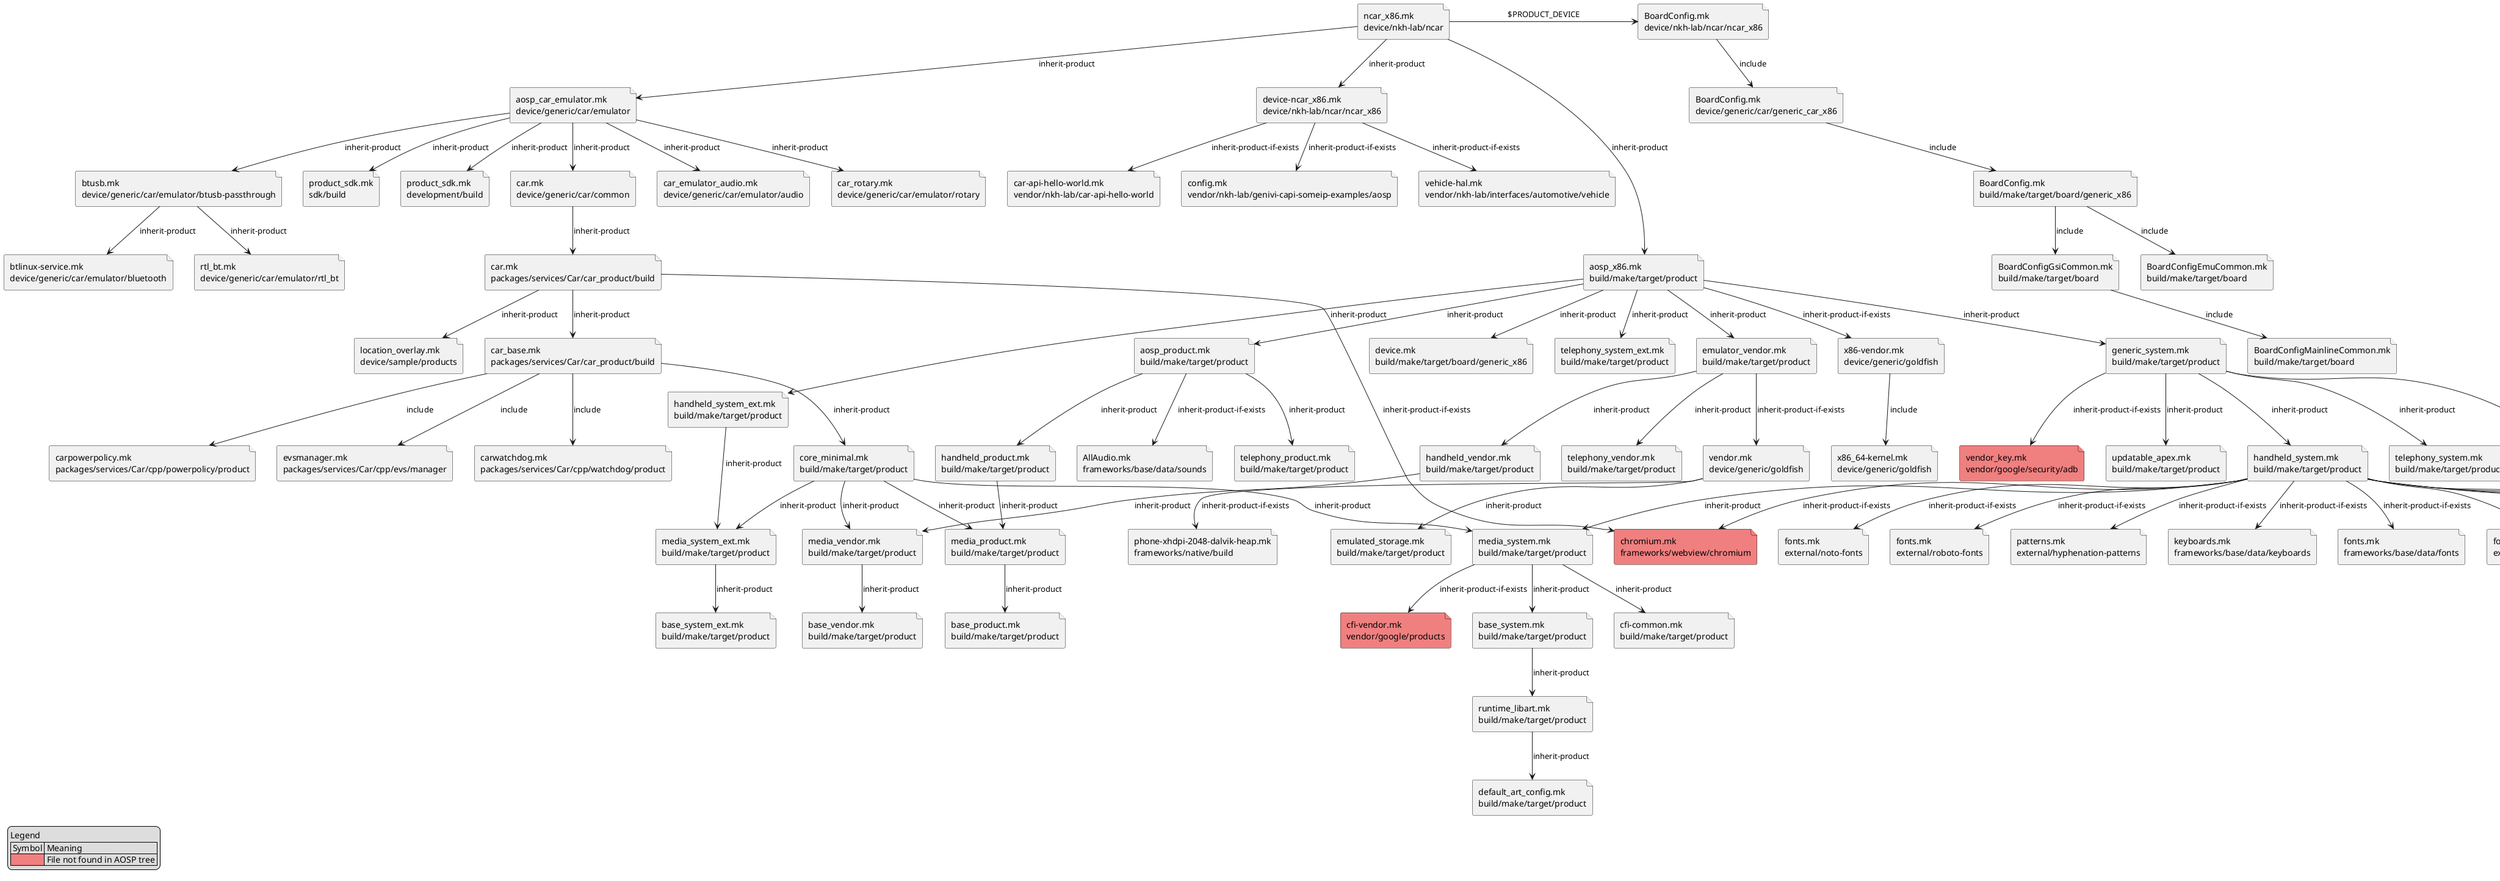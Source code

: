@startuml

file F0[
    ncar_x86.mk
    device/nkh-lab/ncar
]
file F1[
    BoardConfig.mk
    device/nkh-lab/ncar/ncar_x86
]
file F2[
    aosp_car_emulator.mk
    device/generic/car/emulator
]
file F3[
    aosp_x86.mk
    build/make/target/product
]
file F4[
    device-ncar_x86.mk
    device/nkh-lab/ncar/ncar_x86
]
file F5[
    BoardConfig.mk
    device/generic/car/generic_car_x86
]
file F6[
    car.mk
    device/generic/car/common
]
file F7[
    car_emulator_audio.mk
    device/generic/car/emulator/audio
]
file F8[
    car_rotary.mk
    device/generic/car/emulator/rotary
]
file F9[
    btusb.mk
    device/generic/car/emulator/btusb-passthrough
]
file F10[
    product_sdk.mk
    sdk/build
]
file F11[
    product_sdk.mk
    development/build
]
file F12[
    generic_system.mk
    build/make/target/product
]
file F13[
    handheld_system_ext.mk
    build/make/target/product
]
file F14[
    telephony_system_ext.mk
    build/make/target/product
]
file F15[
    aosp_product.mk
    build/make/target/product
]
file F16[
    x86-vendor.mk
    device/generic/goldfish
]
file F17[
    emulator_vendor.mk
    build/make/target/product
]
file F18[
    device.mk
    build/make/target/board/generic_x86
]
file F19[
    car-api-hello-world.mk
    vendor/nkh-lab/car-api-hello-world
]
file F20[
    config.mk
    vendor/nkh-lab/genivi-capi-someip-examples/aosp
]
file F21[
    vehicle-hal.mk
    vendor/nkh-lab/interfaces/automotive/vehicle
]
file F22[
    BoardConfig.mk
    build/make/target/board/generic_x86
]
file F23[
    car.mk
    packages/services/Car/car_product/build
]
file F24[
    btlinux-service.mk
    device/generic/car/emulator/bluetooth
]
file F25[
    rtl_bt.mk
    device/generic/car/emulator/rtl_bt
]
file F26[
    handheld_system.mk
    build/make/target/product
]
file F27[
    telephony_system.mk
    build/make/target/product
]
file F28[
    languages_default.mk
    build/make/target/product
]
file F29 #LightCoral[
    vendor_key.mk
    vendor/google/security/adb
]
file F30[
    updatable_apex.mk
    build/make/target/product
]
file F31[
    media_system_ext.mk
    build/make/target/product
]
file F32[
    handheld_product.mk
    build/make/target/product
]
file F33[
    telephony_product.mk
    build/make/target/product
]
file F34[
    AllAudio.mk
    frameworks/base/data/sounds
]
file F35[
    x86_64-kernel.mk
    device/generic/goldfish
]
file F36[
    handheld_vendor.mk
    build/make/target/product
]
file F37[
    telephony_vendor.mk
    build/make/target/product
]
file F38[
    vendor.mk
    device/generic/goldfish
]
file F39[
    BoardConfigGsiCommon.mk
    build/make/target/board
]
file F40[
    BoardConfigEmuCommon.mk
    build/make/target/board
]
file F41[
    location_overlay.mk
    device/sample/products
]
file F42 #LightCoral[
    chromium.mk
    frameworks/webview/chromium
]
file F43[
    car_base.mk
    packages/services/Car/car_product/build
]
file F44[
    media_system.mk
    build/make/target/product
]
file F45[
    fonts.mk
    frameworks/base/data/fonts
]
file F46[
    fonts.mk
    external/google-fonts/dancing-script
]
file F47[
    fonts.mk
    external/google-fonts/carrois-gothic-sc
]
file F48[
    fonts.mk
    external/google-fonts/coming-soon
]
file F49[
    fonts.mk
    external/google-fonts/cutive-mono
]
file F50[
    fonts.mk
    external/google-fonts/source-sans-pro
]
file F51[
    fonts.mk
    external/noto-fonts
]
file F52[
    fonts.mk
    external/roboto-fonts
]
file F53[
    patterns.mk
    external/hyphenation-patterns
]
file F54[
    keyboards.mk
    frameworks/base/data/keyboards
]
file F55[
    base_system_ext.mk
    build/make/target/product
]
file F56[
    media_product.mk
    build/make/target/product
]
file F57[
    media_vendor.mk
    build/make/target/product
]
file F58[
    phone-xhdpi-2048-dalvik-heap.mk
    frameworks/native/build
]
file F59[
    emulated_storage.mk
    build/make/target/product
]
file F60[
    BoardConfigMainlineCommon.mk
    build/make/target/board
]
file F61[
    evsmanager.mk
    packages/services/Car/cpp/evs/manager
]
file F62[
    core_minimal.mk
    build/make/target/product
]
file F63[
    carwatchdog.mk
    packages/services/Car/cpp/watchdog/product
]
file F64[
    carpowerpolicy.mk
    packages/services/Car/cpp/powerpolicy/product
]
file F65[
    base_system.mk
    build/make/target/product
]
file F66[
    cfi-common.mk
    build/make/target/product
]
file F67 #LightCoral[
    cfi-vendor.mk
    vendor/google/products
]
file F68[
    base_product.mk
    build/make/target/product
]
file F69[
    base_vendor.mk
    build/make/target/product
]
file F70[
    runtime_libart.mk
    build/make/target/product
]
file F71[
    default_art_config.mk
    build/make/target/product
]
F0 -right-> F1 : $PRODUCT_DEVICE
F0 -down-> F2 : inherit-product
F0 -down-> F3 : inherit-product
F0 -down-> F4 : inherit-product
F1 -down-> F5 : include
F2 -down-> F6 : inherit-product
F2 -down-> F7 : inherit-product
F2 -down-> F8 : inherit-product
F2 -down-> F9 : inherit-product
F2 -down-> F10 : inherit-product
F2 -down-> F11 : inherit-product
F3 -down-> F12 : inherit-product
F3 -down-> F13 : inherit-product
F3 -down-> F14 : inherit-product
F3 -down-> F15 : inherit-product
F3 -down-> F16 : inherit-product-if-exists
F3 -down-> F17 : inherit-product
F3 -down-> F18 : inherit-product
F4 -down-> F19 : inherit-product-if-exists
F4 -down-> F20 : inherit-product-if-exists
F4 -down-> F21 : inherit-product-if-exists
F5 -down-> F22 : include
F6 -down-> F23 : inherit-product
F9 -down-> F24 : inherit-product
F9 -down-> F25 : inherit-product
F12 -down-> F26 : inherit-product
F12 -down-> F27 : inherit-product
F12 -down-> F28 : inherit-product
F12 -down-> F29 : inherit-product-if-exists
F12 -down-> F30 : inherit-product
F13 -down-> F31 : inherit-product
F15 -down-> F32 : inherit-product
F15 -down-> F33 : inherit-product
F15 -down-> F34 : inherit-product-if-exists
F16 -down-> F35 : include
F17 -down-> F36 : inherit-product
F17 -down-> F37 : inherit-product
F17 -down-> F38 : inherit-product-if-exists
F22 -down-> F39 : include
F22 -down-> F40 : include
F23 -down-> F41 : inherit-product
F23 -down-> F42 : inherit-product-if-exists
F23 -down-> F43 : inherit-product
F26 -down-> F44 : inherit-product
F26 -down-> F45 : inherit-product-if-exists
F26 -down-> F46 : inherit-product-if-exists
F26 -down-> F47 : inherit-product-if-exists
F26 -down-> F48 : inherit-product-if-exists
F26 -down-> F49 : inherit-product-if-exists
F26 -down-> F50 : inherit-product-if-exists
F26 -down-> F51 : inherit-product-if-exists
F26 -down-> F52 : inherit-product-if-exists
F26 -down-> F53 : inherit-product-if-exists
F26 -down-> F54 : inherit-product-if-exists
F26 -down-> F42 : inherit-product-if-exists
F31 -down-> F55 : inherit-product
F32 -down-> F56 : inherit-product
F36 -down-> F57 : inherit-product
F38 -down-> F58 : inherit-product-if-exists
F38 -down-> F59 : inherit-product
F39 -down-> F60 : include
F43 -down-> F61 : include
F43 -down-> F62 : inherit-product
F43 -down-> F63 : include
F43 -down-> F64 : include
F44 -down-> F65 : inherit-product
F44 -down-> F66 : inherit-product
F44 -down-> F67 : inherit-product-if-exists
F56 -down-> F68 : inherit-product
F57 -down-> F69 : inherit-product
F62 -down-> F44 : inherit-product
F62 -down-> F31 : inherit-product
F62 -down-> F57 : inherit-product
F62 -down-> F56 : inherit-product
F65 -down-> F70 : inherit-product
F70 -down-> F71 : inherit-product

legend left
    Legend
    | Symbol | Meaning |
    |<#LightCoral>| File not found in AOSP tree |
endlegend

@enduml
